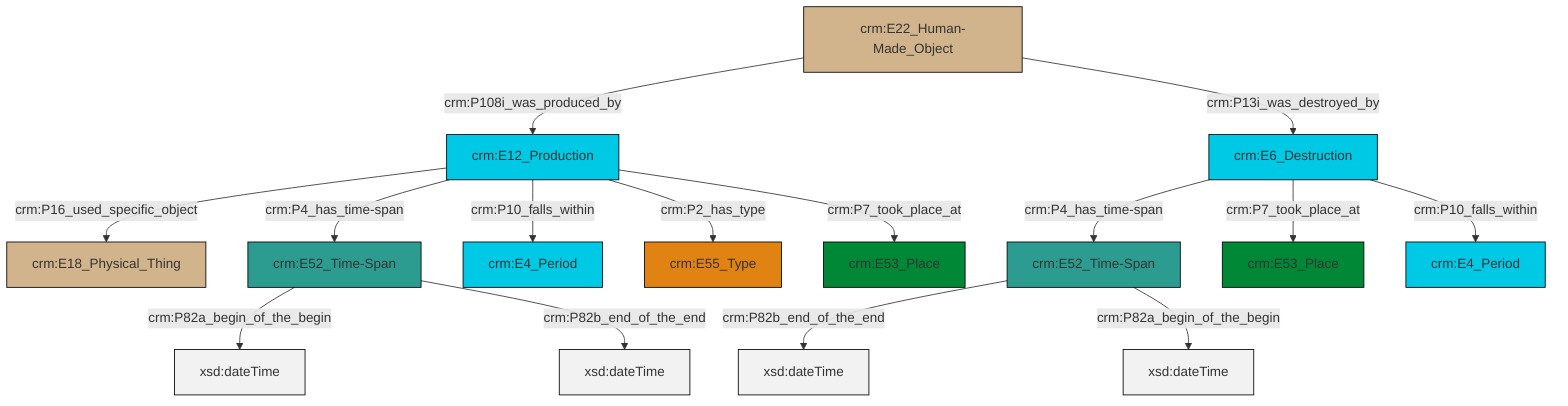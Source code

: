 graph TD
classDef Literal fill:#f2f2f2,stroke:#000000;
classDef CRM_Entity fill:#FFFFFF,stroke:#000000;
classDef Temporal_Entity fill:#00C9E6, stroke:#000000;
classDef Type fill:#E18312, stroke:#000000;
classDef Time-Span fill:#2C9C91, stroke:#000000;
classDef Appellation fill:#FFEB7F, stroke:#000000;
classDef Place fill:#008836, stroke:#000000;
classDef Persistent_Item fill:#B266B2, stroke:#000000;
classDef Conceptual_Object fill:#FFD700, stroke:#000000;
classDef Physical_Thing fill:#D2B48C, stroke:#000000;
classDef Actor fill:#f58aad, stroke:#000000;
classDef PC_Classes fill:#4ce600, stroke:#000000;
classDef Multi fill:#cccccc,stroke:#000000;

0["crm:E12_Production"]:::Temporal_Entity -->|crm:P16_used_specific_object| 1["crm:E18_Physical_Thing"]:::Physical_Thing
2["crm:E22_Human-Made_Object"]:::Physical_Thing -->|crm:P108i_was_produced_by| 0["crm:E12_Production"]:::Temporal_Entity
3["crm:E6_Destruction"]:::Temporal_Entity -->|crm:P4_has_time-span| 4["crm:E52_Time-Span"]:::Time-Span
0["crm:E12_Production"]:::Temporal_Entity -->|crm:P4_has_time-span| 6["crm:E52_Time-Span"]:::Time-Span
0["crm:E12_Production"]:::Temporal_Entity -->|crm:P10_falls_within| 9["crm:E4_Period"]:::Temporal_Entity
3["crm:E6_Destruction"]:::Temporal_Entity -->|crm:P7_took_place_at| 13["crm:E53_Place"]:::Place
0["crm:E12_Production"]:::Temporal_Entity -->|crm:P2_has_type| 15["crm:E55_Type"]:::Type
4["crm:E52_Time-Span"]:::Time-Span -->|crm:P82b_end_of_the_end| 16[xsd:dateTime]:::Literal
6["crm:E52_Time-Span"]:::Time-Span -->|crm:P82a_begin_of_the_begin| 18[xsd:dateTime]:::Literal
0["crm:E12_Production"]:::Temporal_Entity -->|crm:P7_took_place_at| 7["crm:E53_Place"]:::Place
6["crm:E52_Time-Span"]:::Time-Span -->|crm:P82b_end_of_the_end| 19[xsd:dateTime]:::Literal
4["crm:E52_Time-Span"]:::Time-Span -->|crm:P82a_begin_of_the_begin| 20[xsd:dateTime]:::Literal
3["crm:E6_Destruction"]:::Temporal_Entity -->|crm:P10_falls_within| 21["crm:E4_Period"]:::Temporal_Entity
2["crm:E22_Human-Made_Object"]:::Physical_Thing -->|crm:P13i_was_destroyed_by| 3["crm:E6_Destruction"]:::Temporal_Entity